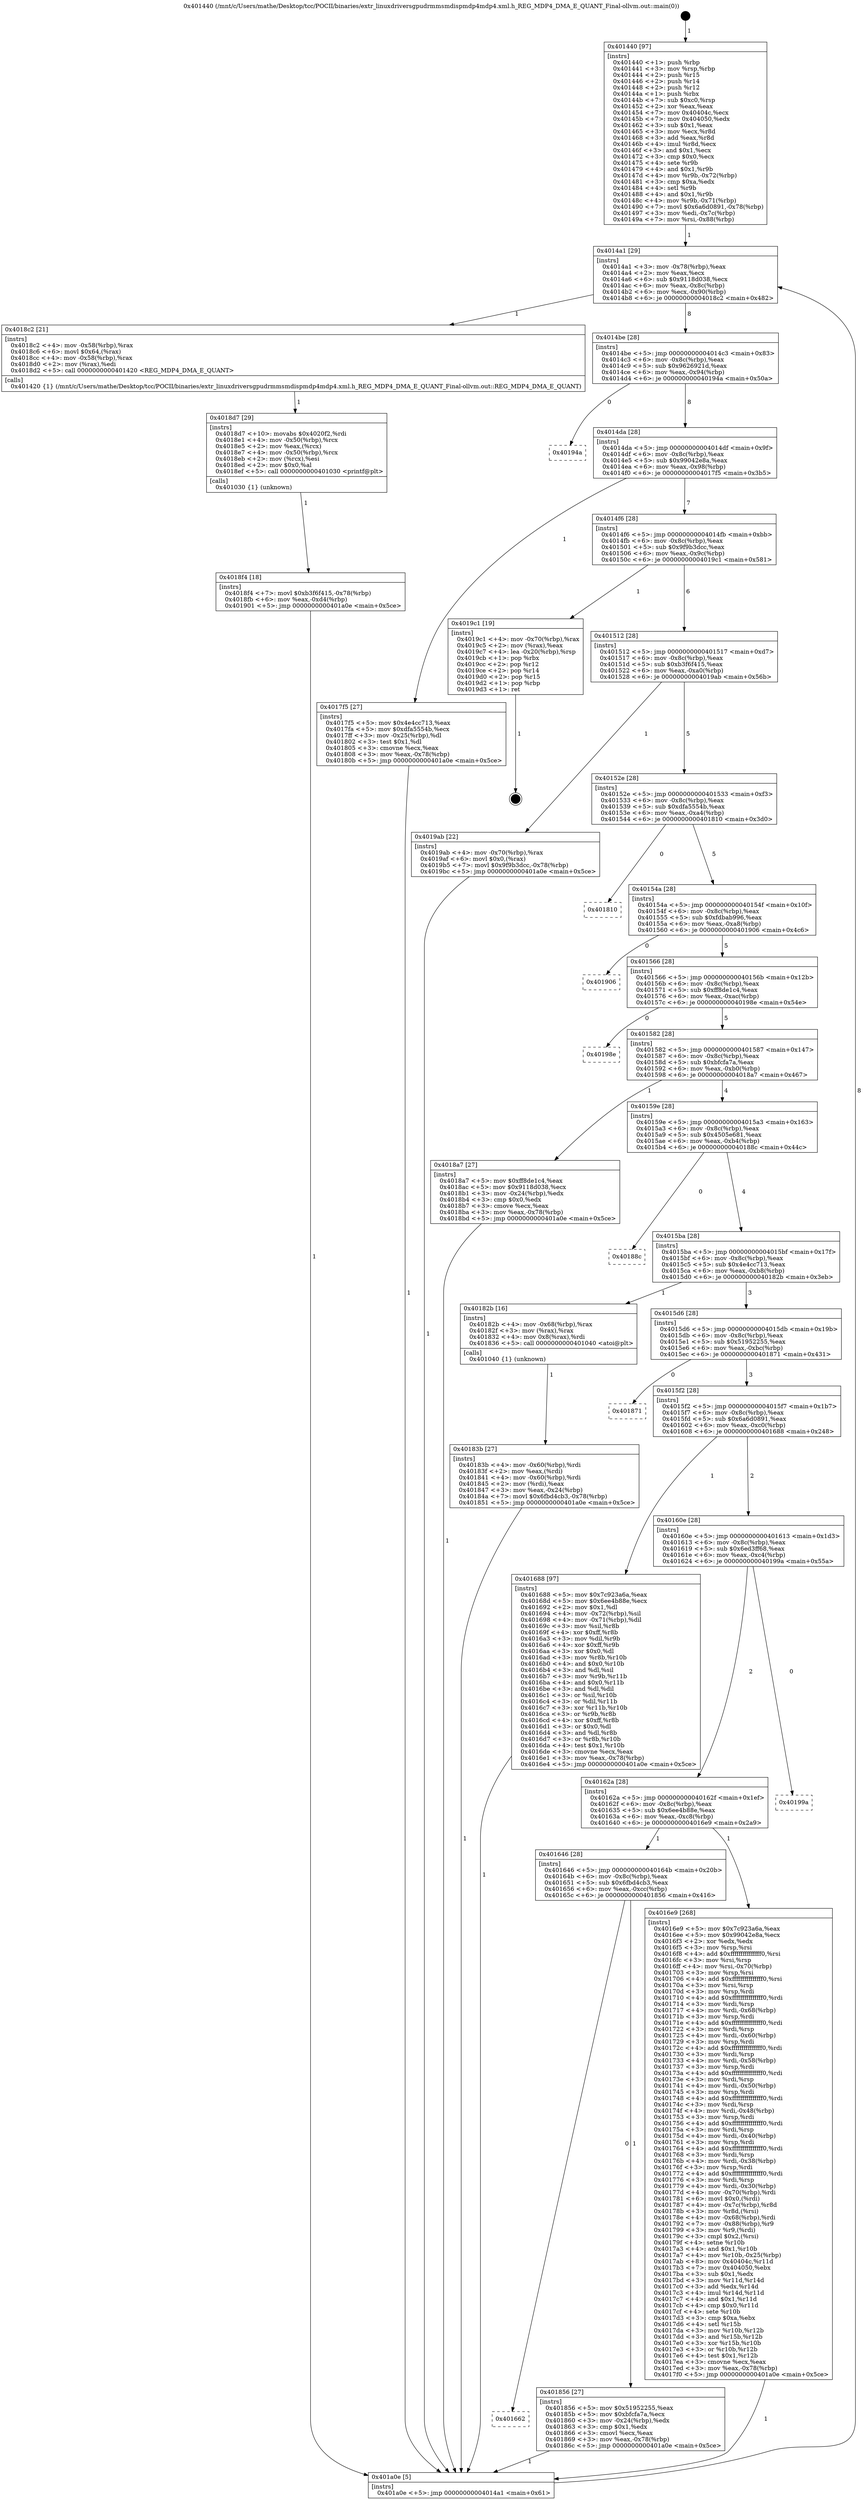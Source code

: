 digraph "0x401440" {
  label = "0x401440 (/mnt/c/Users/mathe/Desktop/tcc/POCII/binaries/extr_linuxdriversgpudrmmsmdispmdp4mdp4.xml.h_REG_MDP4_DMA_E_QUANT_Final-ollvm.out::main(0))"
  labelloc = "t"
  node[shape=record]

  Entry [label="",width=0.3,height=0.3,shape=circle,fillcolor=black,style=filled]
  "0x4014a1" [label="{
     0x4014a1 [29]\l
     | [instrs]\l
     &nbsp;&nbsp;0x4014a1 \<+3\>: mov -0x78(%rbp),%eax\l
     &nbsp;&nbsp;0x4014a4 \<+2\>: mov %eax,%ecx\l
     &nbsp;&nbsp;0x4014a6 \<+6\>: sub $0x9118d038,%ecx\l
     &nbsp;&nbsp;0x4014ac \<+6\>: mov %eax,-0x8c(%rbp)\l
     &nbsp;&nbsp;0x4014b2 \<+6\>: mov %ecx,-0x90(%rbp)\l
     &nbsp;&nbsp;0x4014b8 \<+6\>: je 00000000004018c2 \<main+0x482\>\l
  }"]
  "0x4018c2" [label="{
     0x4018c2 [21]\l
     | [instrs]\l
     &nbsp;&nbsp;0x4018c2 \<+4\>: mov -0x58(%rbp),%rax\l
     &nbsp;&nbsp;0x4018c6 \<+6\>: movl $0x64,(%rax)\l
     &nbsp;&nbsp;0x4018cc \<+4\>: mov -0x58(%rbp),%rax\l
     &nbsp;&nbsp;0x4018d0 \<+2\>: mov (%rax),%edi\l
     &nbsp;&nbsp;0x4018d2 \<+5\>: call 0000000000401420 \<REG_MDP4_DMA_E_QUANT\>\l
     | [calls]\l
     &nbsp;&nbsp;0x401420 \{1\} (/mnt/c/Users/mathe/Desktop/tcc/POCII/binaries/extr_linuxdriversgpudrmmsmdispmdp4mdp4.xml.h_REG_MDP4_DMA_E_QUANT_Final-ollvm.out::REG_MDP4_DMA_E_QUANT)\l
  }"]
  "0x4014be" [label="{
     0x4014be [28]\l
     | [instrs]\l
     &nbsp;&nbsp;0x4014be \<+5\>: jmp 00000000004014c3 \<main+0x83\>\l
     &nbsp;&nbsp;0x4014c3 \<+6\>: mov -0x8c(%rbp),%eax\l
     &nbsp;&nbsp;0x4014c9 \<+5\>: sub $0x9626921d,%eax\l
     &nbsp;&nbsp;0x4014ce \<+6\>: mov %eax,-0x94(%rbp)\l
     &nbsp;&nbsp;0x4014d4 \<+6\>: je 000000000040194a \<main+0x50a\>\l
  }"]
  Exit [label="",width=0.3,height=0.3,shape=circle,fillcolor=black,style=filled,peripheries=2]
  "0x40194a" [label="{
     0x40194a\l
  }", style=dashed]
  "0x4014da" [label="{
     0x4014da [28]\l
     | [instrs]\l
     &nbsp;&nbsp;0x4014da \<+5\>: jmp 00000000004014df \<main+0x9f\>\l
     &nbsp;&nbsp;0x4014df \<+6\>: mov -0x8c(%rbp),%eax\l
     &nbsp;&nbsp;0x4014e5 \<+5\>: sub $0x99042e8a,%eax\l
     &nbsp;&nbsp;0x4014ea \<+6\>: mov %eax,-0x98(%rbp)\l
     &nbsp;&nbsp;0x4014f0 \<+6\>: je 00000000004017f5 \<main+0x3b5\>\l
  }"]
  "0x4018f4" [label="{
     0x4018f4 [18]\l
     | [instrs]\l
     &nbsp;&nbsp;0x4018f4 \<+7\>: movl $0xb3f6f415,-0x78(%rbp)\l
     &nbsp;&nbsp;0x4018fb \<+6\>: mov %eax,-0xd4(%rbp)\l
     &nbsp;&nbsp;0x401901 \<+5\>: jmp 0000000000401a0e \<main+0x5ce\>\l
  }"]
  "0x4017f5" [label="{
     0x4017f5 [27]\l
     | [instrs]\l
     &nbsp;&nbsp;0x4017f5 \<+5\>: mov $0x4e4cc713,%eax\l
     &nbsp;&nbsp;0x4017fa \<+5\>: mov $0xdfa5554b,%ecx\l
     &nbsp;&nbsp;0x4017ff \<+3\>: mov -0x25(%rbp),%dl\l
     &nbsp;&nbsp;0x401802 \<+3\>: test $0x1,%dl\l
     &nbsp;&nbsp;0x401805 \<+3\>: cmovne %ecx,%eax\l
     &nbsp;&nbsp;0x401808 \<+3\>: mov %eax,-0x78(%rbp)\l
     &nbsp;&nbsp;0x40180b \<+5\>: jmp 0000000000401a0e \<main+0x5ce\>\l
  }"]
  "0x4014f6" [label="{
     0x4014f6 [28]\l
     | [instrs]\l
     &nbsp;&nbsp;0x4014f6 \<+5\>: jmp 00000000004014fb \<main+0xbb\>\l
     &nbsp;&nbsp;0x4014fb \<+6\>: mov -0x8c(%rbp),%eax\l
     &nbsp;&nbsp;0x401501 \<+5\>: sub $0x9f9b3dcc,%eax\l
     &nbsp;&nbsp;0x401506 \<+6\>: mov %eax,-0x9c(%rbp)\l
     &nbsp;&nbsp;0x40150c \<+6\>: je 00000000004019c1 \<main+0x581\>\l
  }"]
  "0x4018d7" [label="{
     0x4018d7 [29]\l
     | [instrs]\l
     &nbsp;&nbsp;0x4018d7 \<+10\>: movabs $0x4020f2,%rdi\l
     &nbsp;&nbsp;0x4018e1 \<+4\>: mov -0x50(%rbp),%rcx\l
     &nbsp;&nbsp;0x4018e5 \<+2\>: mov %eax,(%rcx)\l
     &nbsp;&nbsp;0x4018e7 \<+4\>: mov -0x50(%rbp),%rcx\l
     &nbsp;&nbsp;0x4018eb \<+2\>: mov (%rcx),%esi\l
     &nbsp;&nbsp;0x4018ed \<+2\>: mov $0x0,%al\l
     &nbsp;&nbsp;0x4018ef \<+5\>: call 0000000000401030 \<printf@plt\>\l
     | [calls]\l
     &nbsp;&nbsp;0x401030 \{1\} (unknown)\l
  }"]
  "0x4019c1" [label="{
     0x4019c1 [19]\l
     | [instrs]\l
     &nbsp;&nbsp;0x4019c1 \<+4\>: mov -0x70(%rbp),%rax\l
     &nbsp;&nbsp;0x4019c5 \<+2\>: mov (%rax),%eax\l
     &nbsp;&nbsp;0x4019c7 \<+4\>: lea -0x20(%rbp),%rsp\l
     &nbsp;&nbsp;0x4019cb \<+1\>: pop %rbx\l
     &nbsp;&nbsp;0x4019cc \<+2\>: pop %r12\l
     &nbsp;&nbsp;0x4019ce \<+2\>: pop %r14\l
     &nbsp;&nbsp;0x4019d0 \<+2\>: pop %r15\l
     &nbsp;&nbsp;0x4019d2 \<+1\>: pop %rbp\l
     &nbsp;&nbsp;0x4019d3 \<+1\>: ret\l
  }"]
  "0x401512" [label="{
     0x401512 [28]\l
     | [instrs]\l
     &nbsp;&nbsp;0x401512 \<+5\>: jmp 0000000000401517 \<main+0xd7\>\l
     &nbsp;&nbsp;0x401517 \<+6\>: mov -0x8c(%rbp),%eax\l
     &nbsp;&nbsp;0x40151d \<+5\>: sub $0xb3f6f415,%eax\l
     &nbsp;&nbsp;0x401522 \<+6\>: mov %eax,-0xa0(%rbp)\l
     &nbsp;&nbsp;0x401528 \<+6\>: je 00000000004019ab \<main+0x56b\>\l
  }"]
  "0x401662" [label="{
     0x401662\l
  }", style=dashed]
  "0x4019ab" [label="{
     0x4019ab [22]\l
     | [instrs]\l
     &nbsp;&nbsp;0x4019ab \<+4\>: mov -0x70(%rbp),%rax\l
     &nbsp;&nbsp;0x4019af \<+6\>: movl $0x0,(%rax)\l
     &nbsp;&nbsp;0x4019b5 \<+7\>: movl $0x9f9b3dcc,-0x78(%rbp)\l
     &nbsp;&nbsp;0x4019bc \<+5\>: jmp 0000000000401a0e \<main+0x5ce\>\l
  }"]
  "0x40152e" [label="{
     0x40152e [28]\l
     | [instrs]\l
     &nbsp;&nbsp;0x40152e \<+5\>: jmp 0000000000401533 \<main+0xf3\>\l
     &nbsp;&nbsp;0x401533 \<+6\>: mov -0x8c(%rbp),%eax\l
     &nbsp;&nbsp;0x401539 \<+5\>: sub $0xdfa5554b,%eax\l
     &nbsp;&nbsp;0x40153e \<+6\>: mov %eax,-0xa4(%rbp)\l
     &nbsp;&nbsp;0x401544 \<+6\>: je 0000000000401810 \<main+0x3d0\>\l
  }"]
  "0x401856" [label="{
     0x401856 [27]\l
     | [instrs]\l
     &nbsp;&nbsp;0x401856 \<+5\>: mov $0x51952255,%eax\l
     &nbsp;&nbsp;0x40185b \<+5\>: mov $0xbfcfa7a,%ecx\l
     &nbsp;&nbsp;0x401860 \<+3\>: mov -0x24(%rbp),%edx\l
     &nbsp;&nbsp;0x401863 \<+3\>: cmp $0x1,%edx\l
     &nbsp;&nbsp;0x401866 \<+3\>: cmovl %ecx,%eax\l
     &nbsp;&nbsp;0x401869 \<+3\>: mov %eax,-0x78(%rbp)\l
     &nbsp;&nbsp;0x40186c \<+5\>: jmp 0000000000401a0e \<main+0x5ce\>\l
  }"]
  "0x401810" [label="{
     0x401810\l
  }", style=dashed]
  "0x40154a" [label="{
     0x40154a [28]\l
     | [instrs]\l
     &nbsp;&nbsp;0x40154a \<+5\>: jmp 000000000040154f \<main+0x10f\>\l
     &nbsp;&nbsp;0x40154f \<+6\>: mov -0x8c(%rbp),%eax\l
     &nbsp;&nbsp;0x401555 \<+5\>: sub $0xfdbab996,%eax\l
     &nbsp;&nbsp;0x40155a \<+6\>: mov %eax,-0xa8(%rbp)\l
     &nbsp;&nbsp;0x401560 \<+6\>: je 0000000000401906 \<main+0x4c6\>\l
  }"]
  "0x40183b" [label="{
     0x40183b [27]\l
     | [instrs]\l
     &nbsp;&nbsp;0x40183b \<+4\>: mov -0x60(%rbp),%rdi\l
     &nbsp;&nbsp;0x40183f \<+2\>: mov %eax,(%rdi)\l
     &nbsp;&nbsp;0x401841 \<+4\>: mov -0x60(%rbp),%rdi\l
     &nbsp;&nbsp;0x401845 \<+2\>: mov (%rdi),%eax\l
     &nbsp;&nbsp;0x401847 \<+3\>: mov %eax,-0x24(%rbp)\l
     &nbsp;&nbsp;0x40184a \<+7\>: movl $0x6fbd4cb3,-0x78(%rbp)\l
     &nbsp;&nbsp;0x401851 \<+5\>: jmp 0000000000401a0e \<main+0x5ce\>\l
  }"]
  "0x401906" [label="{
     0x401906\l
  }", style=dashed]
  "0x401566" [label="{
     0x401566 [28]\l
     | [instrs]\l
     &nbsp;&nbsp;0x401566 \<+5\>: jmp 000000000040156b \<main+0x12b\>\l
     &nbsp;&nbsp;0x40156b \<+6\>: mov -0x8c(%rbp),%eax\l
     &nbsp;&nbsp;0x401571 \<+5\>: sub $0xff8de1c4,%eax\l
     &nbsp;&nbsp;0x401576 \<+6\>: mov %eax,-0xac(%rbp)\l
     &nbsp;&nbsp;0x40157c \<+6\>: je 000000000040198e \<main+0x54e\>\l
  }"]
  "0x401646" [label="{
     0x401646 [28]\l
     | [instrs]\l
     &nbsp;&nbsp;0x401646 \<+5\>: jmp 000000000040164b \<main+0x20b\>\l
     &nbsp;&nbsp;0x40164b \<+6\>: mov -0x8c(%rbp),%eax\l
     &nbsp;&nbsp;0x401651 \<+5\>: sub $0x6fbd4cb3,%eax\l
     &nbsp;&nbsp;0x401656 \<+6\>: mov %eax,-0xcc(%rbp)\l
     &nbsp;&nbsp;0x40165c \<+6\>: je 0000000000401856 \<main+0x416\>\l
  }"]
  "0x40198e" [label="{
     0x40198e\l
  }", style=dashed]
  "0x401582" [label="{
     0x401582 [28]\l
     | [instrs]\l
     &nbsp;&nbsp;0x401582 \<+5\>: jmp 0000000000401587 \<main+0x147\>\l
     &nbsp;&nbsp;0x401587 \<+6\>: mov -0x8c(%rbp),%eax\l
     &nbsp;&nbsp;0x40158d \<+5\>: sub $0xbfcfa7a,%eax\l
     &nbsp;&nbsp;0x401592 \<+6\>: mov %eax,-0xb0(%rbp)\l
     &nbsp;&nbsp;0x401598 \<+6\>: je 00000000004018a7 \<main+0x467\>\l
  }"]
  "0x4016e9" [label="{
     0x4016e9 [268]\l
     | [instrs]\l
     &nbsp;&nbsp;0x4016e9 \<+5\>: mov $0x7c923a6a,%eax\l
     &nbsp;&nbsp;0x4016ee \<+5\>: mov $0x99042e8a,%ecx\l
     &nbsp;&nbsp;0x4016f3 \<+2\>: xor %edx,%edx\l
     &nbsp;&nbsp;0x4016f5 \<+3\>: mov %rsp,%rsi\l
     &nbsp;&nbsp;0x4016f8 \<+4\>: add $0xfffffffffffffff0,%rsi\l
     &nbsp;&nbsp;0x4016fc \<+3\>: mov %rsi,%rsp\l
     &nbsp;&nbsp;0x4016ff \<+4\>: mov %rsi,-0x70(%rbp)\l
     &nbsp;&nbsp;0x401703 \<+3\>: mov %rsp,%rsi\l
     &nbsp;&nbsp;0x401706 \<+4\>: add $0xfffffffffffffff0,%rsi\l
     &nbsp;&nbsp;0x40170a \<+3\>: mov %rsi,%rsp\l
     &nbsp;&nbsp;0x40170d \<+3\>: mov %rsp,%rdi\l
     &nbsp;&nbsp;0x401710 \<+4\>: add $0xfffffffffffffff0,%rdi\l
     &nbsp;&nbsp;0x401714 \<+3\>: mov %rdi,%rsp\l
     &nbsp;&nbsp;0x401717 \<+4\>: mov %rdi,-0x68(%rbp)\l
     &nbsp;&nbsp;0x40171b \<+3\>: mov %rsp,%rdi\l
     &nbsp;&nbsp;0x40171e \<+4\>: add $0xfffffffffffffff0,%rdi\l
     &nbsp;&nbsp;0x401722 \<+3\>: mov %rdi,%rsp\l
     &nbsp;&nbsp;0x401725 \<+4\>: mov %rdi,-0x60(%rbp)\l
     &nbsp;&nbsp;0x401729 \<+3\>: mov %rsp,%rdi\l
     &nbsp;&nbsp;0x40172c \<+4\>: add $0xfffffffffffffff0,%rdi\l
     &nbsp;&nbsp;0x401730 \<+3\>: mov %rdi,%rsp\l
     &nbsp;&nbsp;0x401733 \<+4\>: mov %rdi,-0x58(%rbp)\l
     &nbsp;&nbsp;0x401737 \<+3\>: mov %rsp,%rdi\l
     &nbsp;&nbsp;0x40173a \<+4\>: add $0xfffffffffffffff0,%rdi\l
     &nbsp;&nbsp;0x40173e \<+3\>: mov %rdi,%rsp\l
     &nbsp;&nbsp;0x401741 \<+4\>: mov %rdi,-0x50(%rbp)\l
     &nbsp;&nbsp;0x401745 \<+3\>: mov %rsp,%rdi\l
     &nbsp;&nbsp;0x401748 \<+4\>: add $0xfffffffffffffff0,%rdi\l
     &nbsp;&nbsp;0x40174c \<+3\>: mov %rdi,%rsp\l
     &nbsp;&nbsp;0x40174f \<+4\>: mov %rdi,-0x48(%rbp)\l
     &nbsp;&nbsp;0x401753 \<+3\>: mov %rsp,%rdi\l
     &nbsp;&nbsp;0x401756 \<+4\>: add $0xfffffffffffffff0,%rdi\l
     &nbsp;&nbsp;0x40175a \<+3\>: mov %rdi,%rsp\l
     &nbsp;&nbsp;0x40175d \<+4\>: mov %rdi,-0x40(%rbp)\l
     &nbsp;&nbsp;0x401761 \<+3\>: mov %rsp,%rdi\l
     &nbsp;&nbsp;0x401764 \<+4\>: add $0xfffffffffffffff0,%rdi\l
     &nbsp;&nbsp;0x401768 \<+3\>: mov %rdi,%rsp\l
     &nbsp;&nbsp;0x40176b \<+4\>: mov %rdi,-0x38(%rbp)\l
     &nbsp;&nbsp;0x40176f \<+3\>: mov %rsp,%rdi\l
     &nbsp;&nbsp;0x401772 \<+4\>: add $0xfffffffffffffff0,%rdi\l
     &nbsp;&nbsp;0x401776 \<+3\>: mov %rdi,%rsp\l
     &nbsp;&nbsp;0x401779 \<+4\>: mov %rdi,-0x30(%rbp)\l
     &nbsp;&nbsp;0x40177d \<+4\>: mov -0x70(%rbp),%rdi\l
     &nbsp;&nbsp;0x401781 \<+6\>: movl $0x0,(%rdi)\l
     &nbsp;&nbsp;0x401787 \<+4\>: mov -0x7c(%rbp),%r8d\l
     &nbsp;&nbsp;0x40178b \<+3\>: mov %r8d,(%rsi)\l
     &nbsp;&nbsp;0x40178e \<+4\>: mov -0x68(%rbp),%rdi\l
     &nbsp;&nbsp;0x401792 \<+7\>: mov -0x88(%rbp),%r9\l
     &nbsp;&nbsp;0x401799 \<+3\>: mov %r9,(%rdi)\l
     &nbsp;&nbsp;0x40179c \<+3\>: cmpl $0x2,(%rsi)\l
     &nbsp;&nbsp;0x40179f \<+4\>: setne %r10b\l
     &nbsp;&nbsp;0x4017a3 \<+4\>: and $0x1,%r10b\l
     &nbsp;&nbsp;0x4017a7 \<+4\>: mov %r10b,-0x25(%rbp)\l
     &nbsp;&nbsp;0x4017ab \<+8\>: mov 0x40404c,%r11d\l
     &nbsp;&nbsp;0x4017b3 \<+7\>: mov 0x404050,%ebx\l
     &nbsp;&nbsp;0x4017ba \<+3\>: sub $0x1,%edx\l
     &nbsp;&nbsp;0x4017bd \<+3\>: mov %r11d,%r14d\l
     &nbsp;&nbsp;0x4017c0 \<+3\>: add %edx,%r14d\l
     &nbsp;&nbsp;0x4017c3 \<+4\>: imul %r14d,%r11d\l
     &nbsp;&nbsp;0x4017c7 \<+4\>: and $0x1,%r11d\l
     &nbsp;&nbsp;0x4017cb \<+4\>: cmp $0x0,%r11d\l
     &nbsp;&nbsp;0x4017cf \<+4\>: sete %r10b\l
     &nbsp;&nbsp;0x4017d3 \<+3\>: cmp $0xa,%ebx\l
     &nbsp;&nbsp;0x4017d6 \<+4\>: setl %r15b\l
     &nbsp;&nbsp;0x4017da \<+3\>: mov %r10b,%r12b\l
     &nbsp;&nbsp;0x4017dd \<+3\>: and %r15b,%r12b\l
     &nbsp;&nbsp;0x4017e0 \<+3\>: xor %r15b,%r10b\l
     &nbsp;&nbsp;0x4017e3 \<+3\>: or %r10b,%r12b\l
     &nbsp;&nbsp;0x4017e6 \<+4\>: test $0x1,%r12b\l
     &nbsp;&nbsp;0x4017ea \<+3\>: cmovne %ecx,%eax\l
     &nbsp;&nbsp;0x4017ed \<+3\>: mov %eax,-0x78(%rbp)\l
     &nbsp;&nbsp;0x4017f0 \<+5\>: jmp 0000000000401a0e \<main+0x5ce\>\l
  }"]
  "0x4018a7" [label="{
     0x4018a7 [27]\l
     | [instrs]\l
     &nbsp;&nbsp;0x4018a7 \<+5\>: mov $0xff8de1c4,%eax\l
     &nbsp;&nbsp;0x4018ac \<+5\>: mov $0x9118d038,%ecx\l
     &nbsp;&nbsp;0x4018b1 \<+3\>: mov -0x24(%rbp),%edx\l
     &nbsp;&nbsp;0x4018b4 \<+3\>: cmp $0x0,%edx\l
     &nbsp;&nbsp;0x4018b7 \<+3\>: cmove %ecx,%eax\l
     &nbsp;&nbsp;0x4018ba \<+3\>: mov %eax,-0x78(%rbp)\l
     &nbsp;&nbsp;0x4018bd \<+5\>: jmp 0000000000401a0e \<main+0x5ce\>\l
  }"]
  "0x40159e" [label="{
     0x40159e [28]\l
     | [instrs]\l
     &nbsp;&nbsp;0x40159e \<+5\>: jmp 00000000004015a3 \<main+0x163\>\l
     &nbsp;&nbsp;0x4015a3 \<+6\>: mov -0x8c(%rbp),%eax\l
     &nbsp;&nbsp;0x4015a9 \<+5\>: sub $0x4505e681,%eax\l
     &nbsp;&nbsp;0x4015ae \<+6\>: mov %eax,-0xb4(%rbp)\l
     &nbsp;&nbsp;0x4015b4 \<+6\>: je 000000000040188c \<main+0x44c\>\l
  }"]
  "0x40162a" [label="{
     0x40162a [28]\l
     | [instrs]\l
     &nbsp;&nbsp;0x40162a \<+5\>: jmp 000000000040162f \<main+0x1ef\>\l
     &nbsp;&nbsp;0x40162f \<+6\>: mov -0x8c(%rbp),%eax\l
     &nbsp;&nbsp;0x401635 \<+5\>: sub $0x6ee4b88e,%eax\l
     &nbsp;&nbsp;0x40163a \<+6\>: mov %eax,-0xc8(%rbp)\l
     &nbsp;&nbsp;0x401640 \<+6\>: je 00000000004016e9 \<main+0x2a9\>\l
  }"]
  "0x40188c" [label="{
     0x40188c\l
  }", style=dashed]
  "0x4015ba" [label="{
     0x4015ba [28]\l
     | [instrs]\l
     &nbsp;&nbsp;0x4015ba \<+5\>: jmp 00000000004015bf \<main+0x17f\>\l
     &nbsp;&nbsp;0x4015bf \<+6\>: mov -0x8c(%rbp),%eax\l
     &nbsp;&nbsp;0x4015c5 \<+5\>: sub $0x4e4cc713,%eax\l
     &nbsp;&nbsp;0x4015ca \<+6\>: mov %eax,-0xb8(%rbp)\l
     &nbsp;&nbsp;0x4015d0 \<+6\>: je 000000000040182b \<main+0x3eb\>\l
  }"]
  "0x40199a" [label="{
     0x40199a\l
  }", style=dashed]
  "0x40182b" [label="{
     0x40182b [16]\l
     | [instrs]\l
     &nbsp;&nbsp;0x40182b \<+4\>: mov -0x68(%rbp),%rax\l
     &nbsp;&nbsp;0x40182f \<+3\>: mov (%rax),%rax\l
     &nbsp;&nbsp;0x401832 \<+4\>: mov 0x8(%rax),%rdi\l
     &nbsp;&nbsp;0x401836 \<+5\>: call 0000000000401040 \<atoi@plt\>\l
     | [calls]\l
     &nbsp;&nbsp;0x401040 \{1\} (unknown)\l
  }"]
  "0x4015d6" [label="{
     0x4015d6 [28]\l
     | [instrs]\l
     &nbsp;&nbsp;0x4015d6 \<+5\>: jmp 00000000004015db \<main+0x19b\>\l
     &nbsp;&nbsp;0x4015db \<+6\>: mov -0x8c(%rbp),%eax\l
     &nbsp;&nbsp;0x4015e1 \<+5\>: sub $0x51952255,%eax\l
     &nbsp;&nbsp;0x4015e6 \<+6\>: mov %eax,-0xbc(%rbp)\l
     &nbsp;&nbsp;0x4015ec \<+6\>: je 0000000000401871 \<main+0x431\>\l
  }"]
  "0x401440" [label="{
     0x401440 [97]\l
     | [instrs]\l
     &nbsp;&nbsp;0x401440 \<+1\>: push %rbp\l
     &nbsp;&nbsp;0x401441 \<+3\>: mov %rsp,%rbp\l
     &nbsp;&nbsp;0x401444 \<+2\>: push %r15\l
     &nbsp;&nbsp;0x401446 \<+2\>: push %r14\l
     &nbsp;&nbsp;0x401448 \<+2\>: push %r12\l
     &nbsp;&nbsp;0x40144a \<+1\>: push %rbx\l
     &nbsp;&nbsp;0x40144b \<+7\>: sub $0xc0,%rsp\l
     &nbsp;&nbsp;0x401452 \<+2\>: xor %eax,%eax\l
     &nbsp;&nbsp;0x401454 \<+7\>: mov 0x40404c,%ecx\l
     &nbsp;&nbsp;0x40145b \<+7\>: mov 0x404050,%edx\l
     &nbsp;&nbsp;0x401462 \<+3\>: sub $0x1,%eax\l
     &nbsp;&nbsp;0x401465 \<+3\>: mov %ecx,%r8d\l
     &nbsp;&nbsp;0x401468 \<+3\>: add %eax,%r8d\l
     &nbsp;&nbsp;0x40146b \<+4\>: imul %r8d,%ecx\l
     &nbsp;&nbsp;0x40146f \<+3\>: and $0x1,%ecx\l
     &nbsp;&nbsp;0x401472 \<+3\>: cmp $0x0,%ecx\l
     &nbsp;&nbsp;0x401475 \<+4\>: sete %r9b\l
     &nbsp;&nbsp;0x401479 \<+4\>: and $0x1,%r9b\l
     &nbsp;&nbsp;0x40147d \<+4\>: mov %r9b,-0x72(%rbp)\l
     &nbsp;&nbsp;0x401481 \<+3\>: cmp $0xa,%edx\l
     &nbsp;&nbsp;0x401484 \<+4\>: setl %r9b\l
     &nbsp;&nbsp;0x401488 \<+4\>: and $0x1,%r9b\l
     &nbsp;&nbsp;0x40148c \<+4\>: mov %r9b,-0x71(%rbp)\l
     &nbsp;&nbsp;0x401490 \<+7\>: movl $0x6a6d0891,-0x78(%rbp)\l
     &nbsp;&nbsp;0x401497 \<+3\>: mov %edi,-0x7c(%rbp)\l
     &nbsp;&nbsp;0x40149a \<+7\>: mov %rsi,-0x88(%rbp)\l
  }"]
  "0x401871" [label="{
     0x401871\l
  }", style=dashed]
  "0x4015f2" [label="{
     0x4015f2 [28]\l
     | [instrs]\l
     &nbsp;&nbsp;0x4015f2 \<+5\>: jmp 00000000004015f7 \<main+0x1b7\>\l
     &nbsp;&nbsp;0x4015f7 \<+6\>: mov -0x8c(%rbp),%eax\l
     &nbsp;&nbsp;0x4015fd \<+5\>: sub $0x6a6d0891,%eax\l
     &nbsp;&nbsp;0x401602 \<+6\>: mov %eax,-0xc0(%rbp)\l
     &nbsp;&nbsp;0x401608 \<+6\>: je 0000000000401688 \<main+0x248\>\l
  }"]
  "0x401a0e" [label="{
     0x401a0e [5]\l
     | [instrs]\l
     &nbsp;&nbsp;0x401a0e \<+5\>: jmp 00000000004014a1 \<main+0x61\>\l
  }"]
  "0x401688" [label="{
     0x401688 [97]\l
     | [instrs]\l
     &nbsp;&nbsp;0x401688 \<+5\>: mov $0x7c923a6a,%eax\l
     &nbsp;&nbsp;0x40168d \<+5\>: mov $0x6ee4b88e,%ecx\l
     &nbsp;&nbsp;0x401692 \<+2\>: mov $0x1,%dl\l
     &nbsp;&nbsp;0x401694 \<+4\>: mov -0x72(%rbp),%sil\l
     &nbsp;&nbsp;0x401698 \<+4\>: mov -0x71(%rbp),%dil\l
     &nbsp;&nbsp;0x40169c \<+3\>: mov %sil,%r8b\l
     &nbsp;&nbsp;0x40169f \<+4\>: xor $0xff,%r8b\l
     &nbsp;&nbsp;0x4016a3 \<+3\>: mov %dil,%r9b\l
     &nbsp;&nbsp;0x4016a6 \<+4\>: xor $0xff,%r9b\l
     &nbsp;&nbsp;0x4016aa \<+3\>: xor $0x0,%dl\l
     &nbsp;&nbsp;0x4016ad \<+3\>: mov %r8b,%r10b\l
     &nbsp;&nbsp;0x4016b0 \<+4\>: and $0x0,%r10b\l
     &nbsp;&nbsp;0x4016b4 \<+3\>: and %dl,%sil\l
     &nbsp;&nbsp;0x4016b7 \<+3\>: mov %r9b,%r11b\l
     &nbsp;&nbsp;0x4016ba \<+4\>: and $0x0,%r11b\l
     &nbsp;&nbsp;0x4016be \<+3\>: and %dl,%dil\l
     &nbsp;&nbsp;0x4016c1 \<+3\>: or %sil,%r10b\l
     &nbsp;&nbsp;0x4016c4 \<+3\>: or %dil,%r11b\l
     &nbsp;&nbsp;0x4016c7 \<+3\>: xor %r11b,%r10b\l
     &nbsp;&nbsp;0x4016ca \<+3\>: or %r9b,%r8b\l
     &nbsp;&nbsp;0x4016cd \<+4\>: xor $0xff,%r8b\l
     &nbsp;&nbsp;0x4016d1 \<+3\>: or $0x0,%dl\l
     &nbsp;&nbsp;0x4016d4 \<+3\>: and %dl,%r8b\l
     &nbsp;&nbsp;0x4016d7 \<+3\>: or %r8b,%r10b\l
     &nbsp;&nbsp;0x4016da \<+4\>: test $0x1,%r10b\l
     &nbsp;&nbsp;0x4016de \<+3\>: cmovne %ecx,%eax\l
     &nbsp;&nbsp;0x4016e1 \<+3\>: mov %eax,-0x78(%rbp)\l
     &nbsp;&nbsp;0x4016e4 \<+5\>: jmp 0000000000401a0e \<main+0x5ce\>\l
  }"]
  "0x40160e" [label="{
     0x40160e [28]\l
     | [instrs]\l
     &nbsp;&nbsp;0x40160e \<+5\>: jmp 0000000000401613 \<main+0x1d3\>\l
     &nbsp;&nbsp;0x401613 \<+6\>: mov -0x8c(%rbp),%eax\l
     &nbsp;&nbsp;0x401619 \<+5\>: sub $0x6ed3ff68,%eax\l
     &nbsp;&nbsp;0x40161e \<+6\>: mov %eax,-0xc4(%rbp)\l
     &nbsp;&nbsp;0x401624 \<+6\>: je 000000000040199a \<main+0x55a\>\l
  }"]
  Entry -> "0x401440" [label=" 1"]
  "0x4014a1" -> "0x4018c2" [label=" 1"]
  "0x4014a1" -> "0x4014be" [label=" 8"]
  "0x4019c1" -> Exit [label=" 1"]
  "0x4014be" -> "0x40194a" [label=" 0"]
  "0x4014be" -> "0x4014da" [label=" 8"]
  "0x4019ab" -> "0x401a0e" [label=" 1"]
  "0x4014da" -> "0x4017f5" [label=" 1"]
  "0x4014da" -> "0x4014f6" [label=" 7"]
  "0x4018f4" -> "0x401a0e" [label=" 1"]
  "0x4014f6" -> "0x4019c1" [label=" 1"]
  "0x4014f6" -> "0x401512" [label=" 6"]
  "0x4018d7" -> "0x4018f4" [label=" 1"]
  "0x401512" -> "0x4019ab" [label=" 1"]
  "0x401512" -> "0x40152e" [label=" 5"]
  "0x4018c2" -> "0x4018d7" [label=" 1"]
  "0x40152e" -> "0x401810" [label=" 0"]
  "0x40152e" -> "0x40154a" [label=" 5"]
  "0x4018a7" -> "0x401a0e" [label=" 1"]
  "0x40154a" -> "0x401906" [label=" 0"]
  "0x40154a" -> "0x401566" [label=" 5"]
  "0x401646" -> "0x401662" [label=" 0"]
  "0x401566" -> "0x40198e" [label=" 0"]
  "0x401566" -> "0x401582" [label=" 5"]
  "0x401856" -> "0x401a0e" [label=" 1"]
  "0x401582" -> "0x4018a7" [label=" 1"]
  "0x401582" -> "0x40159e" [label=" 4"]
  "0x40183b" -> "0x401a0e" [label=" 1"]
  "0x40159e" -> "0x40188c" [label=" 0"]
  "0x40159e" -> "0x4015ba" [label=" 4"]
  "0x4017f5" -> "0x401a0e" [label=" 1"]
  "0x4015ba" -> "0x40182b" [label=" 1"]
  "0x4015ba" -> "0x4015d6" [label=" 3"]
  "0x4016e9" -> "0x401a0e" [label=" 1"]
  "0x4015d6" -> "0x401871" [label=" 0"]
  "0x4015d6" -> "0x4015f2" [label=" 3"]
  "0x40162a" -> "0x401646" [label=" 1"]
  "0x4015f2" -> "0x401688" [label=" 1"]
  "0x4015f2" -> "0x40160e" [label=" 2"]
  "0x401688" -> "0x401a0e" [label=" 1"]
  "0x401440" -> "0x4014a1" [label=" 1"]
  "0x401a0e" -> "0x4014a1" [label=" 8"]
  "0x401646" -> "0x401856" [label=" 1"]
  "0x40160e" -> "0x40199a" [label=" 0"]
  "0x40160e" -> "0x40162a" [label=" 2"]
  "0x40182b" -> "0x40183b" [label=" 1"]
  "0x40162a" -> "0x4016e9" [label=" 1"]
}

